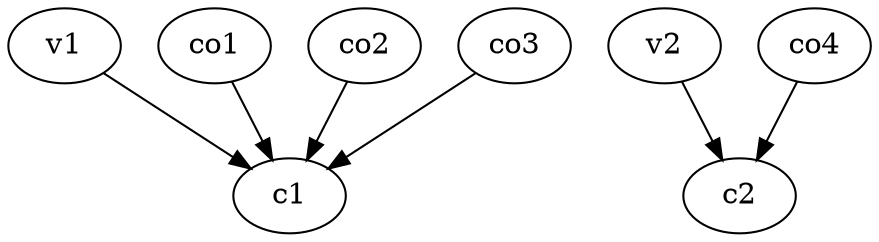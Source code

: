 strict digraph  {
c1;
c2;
v1;
v2;
co1;
co2;
co3;
co4;
v1 -> c1  [weight=1];
v2 -> c2  [weight=1];
co1 -> c1  [weight=1];
co2 -> c1  [weight=1];
co3 -> c1  [weight=1];
co4 -> c2  [weight=1];
}
